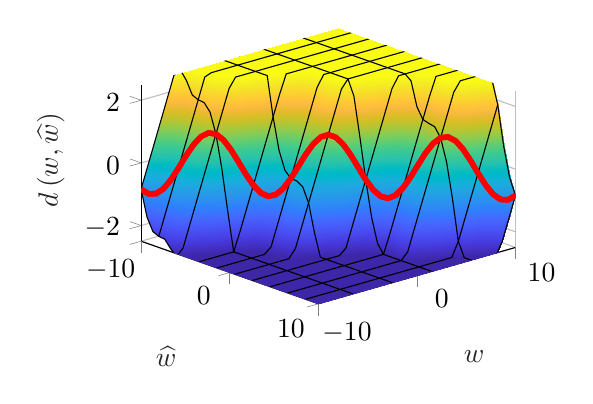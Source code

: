 % This file was created by matlab2tikz.
%
%The latest updates can be retrieved from
%  http://www.mathworks.com/matlabcentral/fileexchange/22022-matlab2tikz-matlab2tikz
%where you can also make suggestions and rate matlab2tikz.
%
\begin{tikzpicture}

\begin{axis}[%
width=4.755cm,
height=3.5cm,
at={(0cm,0cm)},
scale only axis,
xmin=-10,
xmax=10,
xtick={-10,   0,  10},
tick align=outside,
xlabel style={font=\color{white!15!black}},
xlabel={$\widehat{w}$},
ymin=-10,
ymax=10,
ytick={-10,   0,  10},
ylabel style={font=\color{white!15!black}},
ylabel={$w$},
zmin=-2.5,
zmax=2.5,
ztick={-2,  0,  2},
zlabel style={font=\color{white!15!black}},
zlabel={$d^{\,}(w, \widehat{w})$},
view={48.011}{28.262},
axis background/.style={fill=white},
axis x line*=bottom,
axis y line*=left,
axis z line*=left,
xmajorgrids,
ymajorgrids,
zmajorgrids
]

\addplot3[%
surf,
shader=interp, colormap={mymap}{[1pt] rgb(0pt)=(0.242,0.15,0.66); rgb(1pt)=(0.244,0.153,0.673); rgb(2pt)=(0.246,0.157,0.685); rgb(3pt)=(0.248,0.161,0.696); rgb(4pt)=(0.25,0.165,0.707); rgb(5pt)=(0.252,0.169,0.718); rgb(6pt)=(0.254,0.173,0.729); rgb(7pt)=(0.256,0.177,0.739); rgb(8pt)=(0.258,0.181,0.75); rgb(9pt)=(0.259,0.185,0.761); rgb(11pt)=(0.263,0.193,0.783); rgb(12pt)=(0.265,0.197,0.794); rgb(13pt)=(0.266,0.201,0.804); rgb(14pt)=(0.268,0.205,0.815); rgb(15pt)=(0.269,0.209,0.825); rgb(16pt)=(0.27,0.214,0.835); rgb(17pt)=(0.272,0.218,0.844); rgb(18pt)=(0.273,0.223,0.853); rgb(19pt)=(0.274,0.228,0.861); rgb(20pt)=(0.275,0.233,0.869); rgb(21pt)=(0.276,0.238,0.877); rgb(22pt)=(0.277,0.243,0.884); rgb(23pt)=(0.277,0.249,0.891); rgb(24pt)=(0.278,0.254,0.897); rgb(25pt)=(0.279,0.26,0.903); rgb(26pt)=(0.279,0.265,0.909); rgb(27pt)=(0.28,0.271,0.915); rgb(28pt)=(0.28,0.276,0.92); rgb(29pt)=(0.281,0.282,0.925); rgb(30pt)=(0.281,0.287,0.93); rgb(31pt)=(0.281,0.293,0.935); rgb(32pt)=(0.281,0.298,0.94); rgb(33pt)=(0.281,0.304,0.944); rgb(34pt)=(0.281,0.309,0.948); rgb(35pt)=(0.281,0.315,0.952); rgb(36pt)=(0.281,0.32,0.956); rgb(37pt)=(0.281,0.326,0.96); rgb(38pt)=(0.281,0.331,0.964); rgb(39pt)=(0.28,0.337,0.967); rgb(40pt)=(0.28,0.342,0.97); rgb(41pt)=(0.279,0.347,0.973); rgb(42pt)=(0.278,0.353,0.976); rgb(43pt)=(0.278,0.358,0.979); rgb(44pt)=(0.277,0.364,0.982); rgb(45pt)=(0.275,0.369,0.984); rgb(46pt)=(0.274,0.375,0.986); rgb(47pt)=(0.273,0.38,0.988); rgb(48pt)=(0.271,0.386,0.99); rgb(49pt)=(0.269,0.392,0.991); rgb(50pt)=(0.267,0.397,0.992); rgb(51pt)=(0.265,0.403,0.994); rgb(52pt)=(0.262,0.409,0.995); rgb(53pt)=(0.259,0.414,0.996); rgb(54pt)=(0.256,0.42,0.997); rgb(55pt)=(0.252,0.426,0.997); rgb(56pt)=(0.247,0.432,0.998); rgb(57pt)=(0.242,0.438,0.999); rgb(58pt)=(0.237,0.444,1.0); rgb(59pt)=(0.231,0.45,1.0); rgb(60pt)=(0.225,0.456,0.999); rgb(61pt)=(0.219,0.462,0.997); rgb(62pt)=(0.213,0.468,0.995); rgb(63pt)=(0.207,0.474,0.993); rgb(64pt)=(0.201,0.48,0.991); rgb(65pt)=(0.195,0.486,0.989); rgb(66pt)=(0.19,0.492,0.987); rgb(67pt)=(0.187,0.497,0.984); rgb(68pt)=(0.185,0.503,0.982); rgb(69pt)=(0.183,0.508,0.979); rgb(70pt)=(0.182,0.514,0.977); rgb(71pt)=(0.181,0.519,0.974); rgb(72pt)=(0.179,0.524,0.971); rgb(73pt)=(0.178,0.53,0.968); rgb(74pt)=(0.178,0.535,0.964); rgb(75pt)=(0.177,0.54,0.96); rgb(76pt)=(0.177,0.545,0.956); rgb(77pt)=(0.176,0.55,0.952); rgb(78pt)=(0.175,0.555,0.947); rgb(79pt)=(0.174,0.56,0.943); rgb(80pt)=(0.172,0.566,0.939); rgb(81pt)=(0.169,0.571,0.936); rgb(82pt)=(0.165,0.576,0.932); rgb(83pt)=(0.161,0.581,0.929); rgb(84pt)=(0.157,0.585,0.925); rgb(85pt)=(0.154,0.59,0.922); rgb(86pt)=(0.151,0.595,0.918); rgb(87pt)=(0.149,0.6,0.915); rgb(88pt)=(0.147,0.604,0.911); rgb(89pt)=(0.146,0.609,0.908); rgb(90pt)=(0.145,0.614,0.905); rgb(91pt)=(0.143,0.618,0.902); rgb(92pt)=(0.141,0.623,0.9); rgb(93pt)=(0.138,0.627,0.897); rgb(94pt)=(0.135,0.632,0.895); rgb(95pt)=(0.132,0.636,0.893); rgb(96pt)=(0.129,0.641,0.891); rgb(97pt)=(0.125,0.645,0.889); rgb(98pt)=(0.122,0.65,0.886); rgb(99pt)=(0.118,0.654,0.883); rgb(100pt)=(0.115,0.658,0.88); rgb(101pt)=(0.112,0.663,0.877); rgb(102pt)=(0.108,0.667,0.873); rgb(103pt)=(0.105,0.671,0.87); rgb(104pt)=(0.101,0.675,0.865); rgb(105pt)=(0.096,0.679,0.861); rgb(106pt)=(0.091,0.683,0.856); rgb(107pt)=(0.086,0.686,0.851); rgb(108pt)=(0.079,0.69,0.846); rgb(109pt)=(0.071,0.694,0.841); rgb(110pt)=(0.063,0.697,0.836); rgb(111pt)=(0.053,0.701,0.83); rgb(112pt)=(0.043,0.704,0.824); rgb(113pt)=(0.033,0.707,0.818); rgb(114pt)=(0.023,0.71,0.812); rgb(115pt)=(0.015,0.713,0.806); rgb(116pt)=(0.009,0.716,0.8); rgb(117pt)=(0.005,0.719,0.794); rgb(118pt)=(0.002,0.722,0.788); rgb(119pt)=(0.001,0.725,0.781); rgb(120pt)=(0.002,0.728,0.775); rgb(121pt)=(0.005,0.73,0.769); rgb(122pt)=(0.009,0.733,0.762); rgb(123pt)=(0.016,0.735,0.756); rgb(124pt)=(0.025,0.738,0.749); rgb(125pt)=(0.037,0.74,0.743); rgb(126pt)=(0.05,0.742,0.736); rgb(127pt)=(0.064,0.745,0.729); rgb(128pt)=(0.077,0.747,0.722); rgb(129pt)=(0.09,0.749,0.716); rgb(130pt)=(0.102,0.751,0.709); rgb(131pt)=(0.114,0.753,0.702); rgb(132pt)=(0.125,0.755,0.695); rgb(133pt)=(0.135,0.757,0.688); rgb(134pt)=(0.145,0.759,0.681); rgb(135pt)=(0.153,0.761,0.674); rgb(136pt)=(0.161,0.763,0.667); rgb(137pt)=(0.168,0.766,0.66); rgb(138pt)=(0.174,0.768,0.653); rgb(139pt)=(0.18,0.77,0.645); rgb(140pt)=(0.185,0.772,0.638); rgb(141pt)=(0.191,0.774,0.63); rgb(142pt)=(0.195,0.776,0.623); rgb(143pt)=(0.2,0.779,0.615); rgb(144pt)=(0.206,0.781,0.607); rgb(145pt)=(0.212,0.783,0.598); rgb(146pt)=(0.218,0.785,0.59); rgb(147pt)=(0.224,0.787,0.581); rgb(148pt)=(0.232,0.789,0.573); rgb(149pt)=(0.24,0.79,0.564); rgb(150pt)=(0.249,0.792,0.555); rgb(151pt)=(0.259,0.794,0.545); rgb(152pt)=(0.27,0.795,0.536); rgb(153pt)=(0.281,0.796,0.527); rgb(154pt)=(0.293,0.797,0.517); rgb(155pt)=(0.305,0.798,0.507); rgb(156pt)=(0.318,0.799,0.497); rgb(157pt)=(0.33,0.8,0.488); rgb(158pt)=(0.342,0.801,0.477); rgb(159pt)=(0.355,0.802,0.467); rgb(160pt)=(0.367,0.802,0.456); rgb(161pt)=(0.38,0.803,0.445); rgb(162pt)=(0.392,0.803,0.434); rgb(163pt)=(0.405,0.803,0.423); rgb(164pt)=(0.418,0.803,0.412); rgb(165pt)=(0.432,0.803,0.401); rgb(166pt)=(0.446,0.802,0.39); rgb(167pt)=(0.461,0.802,0.38); rgb(168pt)=(0.475,0.801,0.369); rgb(169pt)=(0.49,0.8,0.359); rgb(170pt)=(0.504,0.799,0.348); rgb(171pt)=(0.519,0.798,0.337); rgb(172pt)=(0.533,0.797,0.327); rgb(173pt)=(0.547,0.796,0.316); rgb(175pt)=(0.575,0.793,0.294); rgb(176pt)=(0.589,0.791,0.283); rgb(177pt)=(0.602,0.79,0.273); rgb(178pt)=(0.616,0.788,0.262); rgb(179pt)=(0.63,0.786,0.252); rgb(180pt)=(0.643,0.784,0.242); rgb(181pt)=(0.657,0.782,0.233); rgb(182pt)=(0.67,0.78,0.224); rgb(183pt)=(0.683,0.777,0.215); rgb(184pt)=(0.696,0.775,0.207); rgb(185pt)=(0.709,0.773,0.2); rgb(186pt)=(0.722,0.77,0.192); rgb(187pt)=(0.734,0.768,0.185); rgb(188pt)=(0.747,0.765,0.178); rgb(189pt)=(0.759,0.763,0.172); rgb(190pt)=(0.771,0.76,0.166); rgb(191pt)=(0.783,0.758,0.161); rgb(192pt)=(0.794,0.755,0.157); rgb(193pt)=(0.806,0.753,0.155); rgb(194pt)=(0.817,0.75,0.153); rgb(195pt)=(0.828,0.748,0.154); rgb(196pt)=(0.839,0.746,0.155); rgb(197pt)=(0.85,0.744,0.156); rgb(198pt)=(0.86,0.741,0.159); rgb(199pt)=(0.87,0.739,0.162); rgb(200pt)=(0.88,0.737,0.165); rgb(201pt)=(0.89,0.735,0.17); rgb(202pt)=(0.9,0.734,0.175); rgb(203pt)=(0.909,0.732,0.181); rgb(204pt)=(0.918,0.731,0.189); rgb(205pt)=(0.927,0.73,0.197); rgb(206pt)=(0.936,0.729,0.206); rgb(207pt)=(0.944,0.729,0.215); rgb(208pt)=(0.952,0.728,0.224); rgb(209pt)=(0.961,0.729,0.231); rgb(210pt)=(0.969,0.729,0.237); rgb(211pt)=(0.977,0.73,0.242); rgb(212pt)=(0.984,0.733,0.245); rgb(213pt)=(0.99,0.737,0.243); rgb(214pt)=(0.995,0.741,0.239); rgb(215pt)=(0.997,0.746,0.235); rgb(216pt)=(0.997,0.751,0.231); rgb(217pt)=(0.997,0.757,0.227); rgb(218pt)=(0.997,0.763,0.222); rgb(219pt)=(0.997,0.768,0.218); rgb(220pt)=(0.997,0.774,0.214); rgb(221pt)=(0.996,0.78,0.209); rgb(222pt)=(0.996,0.786,0.205); rgb(223pt)=(0.995,0.791,0.201); rgb(224pt)=(0.994,0.797,0.197); rgb(225pt)=(0.992,0.803,0.194); rgb(226pt)=(0.991,0.809,0.191); rgb(227pt)=(0.989,0.816,0.188); rgb(228pt)=(0.986,0.822,0.185); rgb(229pt)=(0.984,0.828,0.182); rgb(230pt)=(0.981,0.834,0.179); rgb(231pt)=(0.978,0.84,0.176); rgb(232pt)=(0.975,0.847,0.173); rgb(233pt)=(0.972,0.853,0.17); rgb(234pt)=(0.969,0.859,0.167); rgb(235pt)=(0.967,0.865,0.164); rgb(236pt)=(0.965,0.872,0.161); rgb(237pt)=(0.963,0.878,0.158); rgb(238pt)=(0.962,0.884,0.156); rgb(239pt)=(0.961,0.89,0.153); rgb(240pt)=(0.96,0.896,0.151); rgb(241pt)=(0.96,0.902,0.148); rgb(242pt)=(0.96,0.908,0.145); rgb(243pt)=(0.96,0.914,0.142); rgb(244pt)=(0.96,0.92,0.138); rgb(245pt)=(0.961,0.926,0.134); rgb(246pt)=(0.962,0.932,0.13); rgb(247pt)=(0.963,0.938,0.126); rgb(248pt)=(0.964,0.944,0.122); rgb(249pt)=(0.966,0.949,0.117); rgb(250pt)=(0.967,0.955,0.112); rgb(251pt)=(0.969,0.961,0.106); rgb(252pt)=(0.971,0.967,0.1); rgb(253pt)=(0.973,0.972,0.094); rgb(254pt)=(0.975,0.978,0.087); rgb(255pt)=(0.977,0.984,0.081)}, mesh/rows=31]
table[row sep=crcr, point meta=\thisrow{c}] {%
%
x	y	z	c\\
-10	-10	-0.839	-0.839\\
-10	-9.333	-0.172	-0.172\\
-10	-8.667	0.494	0.494\\
-10	-8	1.161	1.161\\
-10	-7.333	1.828	1.828\\
-10	-6.667	2.494	2.494\\
-10	-6	2.6	2.6\\
-10	-5.333	2.6	2.6\\
-10	-4.667	2.6	2.6\\
-10	-4	2.6	2.6\\
-10	-3.333	2.6	2.6\\
-10	-2.667	2.6	2.6\\
-10	-2	2.6	2.6\\
-10	-1.333	2.6	2.6\\
-10	-0.667	2.6	2.6\\
-10	0	2.6	2.6\\
-10	0.667	2.6	2.6\\
-10	1.333	2.6	2.6\\
-10	2	2.6	2.6\\
-10	2.667	2.6	2.6\\
-10	3.333	2.6	2.6\\
-10	4	2.6	2.6\\
-10	4.667	2.6	2.6\\
-10	5.333	2.6	2.6\\
-10	6	2.6	2.6\\
-10	6.667	2.6	2.6\\
-10	7.333	2.6	2.6\\
-10	8	2.6	2.6\\
-10	8.667	2.6	2.6\\
-10	9.333	2.6	2.6\\
-10	10	2.6	2.6\\
-9.333	-10	-1.662	-1.662\\
-9.333	-9.333	-0.996	-0.996\\
-9.333	-8.667	-0.329	-0.329\\
-9.333	-8	0.338	0.338\\
-9.333	-7.333	1.004	1.004\\
-9.333	-6.667	1.671	1.671\\
-9.333	-6	2.338	2.338\\
-9.333	-5.333	2.6	2.6\\
-9.333	-4.667	2.6	2.6\\
-9.333	-4	2.6	2.6\\
-9.333	-3.333	2.6	2.6\\
-9.333	-2.667	2.6	2.6\\
-9.333	-2	2.6	2.6\\
-9.333	-1.333	2.6	2.6\\
-9.333	-0.667	2.6	2.6\\
-9.333	0	2.6	2.6\\
-9.333	0.667	2.6	2.6\\
-9.333	1.333	2.6	2.6\\
-9.333	2	2.6	2.6\\
-9.333	2.667	2.6	2.6\\
-9.333	3.333	2.6	2.6\\
-9.333	4	2.6	2.6\\
-9.333	4.667	2.6	2.6\\
-9.333	5.333	2.6	2.6\\
-9.333	6	2.6	2.6\\
-9.333	6.667	2.6	2.6\\
-9.333	7.333	2.6	2.6\\
-9.333	8	2.6	2.6\\
-9.333	8.667	2.6	2.6\\
-9.333	9.333	2.6	2.6\\
-9.333	10	2.6	2.6\\
-8.667	-10	-2.059	-2.059\\
-8.667	-9.333	-1.393	-1.393\\
-8.667	-8.667	-0.726	-0.726\\
-8.667	-8	-0.059	-0.059\\
-8.667	-7.333	0.607	0.607\\
-8.667	-6.667	1.274	1.274\\
-8.667	-6	1.941	1.941\\
-8.667	-5.333	2.6	2.6\\
-8.667	-4.667	2.6	2.6\\
-8.667	-4	2.6	2.6\\
-8.667	-3.333	2.6	2.6\\
-8.667	-2.667	2.6	2.6\\
-8.667	-2	2.6	2.6\\
-8.667	-1.333	2.6	2.6\\
-8.667	-0.667	2.6	2.6\\
-8.667	0	2.6	2.6\\
-8.667	0.667	2.6	2.6\\
-8.667	1.333	2.6	2.6\\
-8.667	2	2.6	2.6\\
-8.667	2.667	2.6	2.6\\
-8.667	3.333	2.6	2.6\\
-8.667	4	2.6	2.6\\
-8.667	4.667	2.6	2.6\\
-8.667	5.333	2.6	2.6\\
-8.667	6	2.6	2.6\\
-8.667	6.667	2.6	2.6\\
-8.667	7.333	2.6	2.6\\
-8.667	8	2.6	2.6\\
-8.667	8.667	2.6	2.6\\
-8.667	9.333	2.6	2.6\\
-8.667	10	2.6	2.6\\
-8	-10	-2.146	-2.146\\
-8	-9.333	-1.479	-1.479\\
-8	-8.667	-0.812	-0.812\\
-8	-8	-0.146	-0.146\\
-8	-7.333	0.521	0.521\\
-8	-6.667	1.188	1.188\\
-8	-6	1.854	1.854\\
-8	-5.333	2.521	2.521\\
-8	-4.667	2.6	2.6\\
-8	-4	2.6	2.6\\
-8	-3.333	2.6	2.6\\
-8	-2.667	2.6	2.6\\
-8	-2	2.6	2.6\\
-8	-1.333	2.6	2.6\\
-8	-0.667	2.6	2.6\\
-8	0	2.6	2.6\\
-8	0.667	2.6	2.6\\
-8	1.333	2.6	2.6\\
-8	2	2.6	2.6\\
-8	2.667	2.6	2.6\\
-8	3.333	2.6	2.6\\
-8	4	2.6	2.6\\
-8	4.667	2.6	2.6\\
-8	5.333	2.6	2.6\\
-8	6	2.6	2.6\\
-8	6.667	2.6	2.6\\
-8	7.333	2.6	2.6\\
-8	8	2.6	2.6\\
-8	8.667	2.6	2.6\\
-8	9.333	2.6	2.6\\
-8	10	2.6	2.6\\
-7.333	-10	-2.169	-2.169\\
-7.333	-9.333	-1.503	-1.503\\
-7.333	-8.667	-0.836	-0.836\\
-7.333	-8	-0.169	-0.169\\
-7.333	-7.333	0.497	0.497\\
-7.333	-6.667	1.164	1.164\\
-7.333	-6	1.831	1.831\\
-7.333	-5.333	2.497	2.497\\
-7.333	-4.667	2.6	2.6\\
-7.333	-4	2.6	2.6\\
-7.333	-3.333	2.6	2.6\\
-7.333	-2.667	2.6	2.6\\
-7.333	-2	2.6	2.6\\
-7.333	-1.333	2.6	2.6\\
-7.333	-0.667	2.6	2.6\\
-7.333	0	2.6	2.6\\
-7.333	0.667	2.6	2.6\\
-7.333	1.333	2.6	2.6\\
-7.333	2	2.6	2.6\\
-7.333	2.667	2.6	2.6\\
-7.333	3.333	2.6	2.6\\
-7.333	4	2.6	2.6\\
-7.333	4.667	2.6	2.6\\
-7.333	5.333	2.6	2.6\\
-7.333	6	2.6	2.6\\
-7.333	6.667	2.6	2.6\\
-7.333	7.333	2.6	2.6\\
-7.333	8	2.6	2.6\\
-7.333	8.667	2.6	2.6\\
-7.333	9.333	2.6	2.6\\
-7.333	10	2.6	2.6\\
-6.667	-10	-2.406	-2.406\\
-6.667	-9.333	-1.739	-1.739\\
-6.667	-8.667	-1.073	-1.073\\
-6.667	-8	-0.406	-0.406\\
-6.667	-7.333	0.261	0.261\\
-6.667	-6.667	0.927	0.927\\
-6.667	-6	1.594	1.594\\
-6.667	-5.333	2.261	2.261\\
-6.667	-4.667	2.6	2.6\\
-6.667	-4	2.6	2.6\\
-6.667	-3.333	2.6	2.6\\
-6.667	-2.667	2.6	2.6\\
-6.667	-2	2.6	2.6\\
-6.667	-1.333	2.6	2.6\\
-6.667	-0.667	2.6	2.6\\
-6.667	0	2.6	2.6\\
-6.667	0.667	2.6	2.6\\
-6.667	1.333	2.6	2.6\\
-6.667	2	2.6	2.6\\
-6.667	2.667	2.6	2.6\\
-6.667	3.333	2.6	2.6\\
-6.667	4	2.6	2.6\\
-6.667	4.667	2.6	2.6\\
-6.667	5.333	2.6	2.6\\
-6.667	6	2.6	2.6\\
-6.667	6.667	2.6	2.6\\
-6.667	7.333	2.6	2.6\\
-6.667	8	2.6	2.6\\
-6.667	8.667	2.6	2.6\\
-6.667	9.333	2.6	2.6\\
-6.667	10	2.6	2.6\\
-6	-10	-2.6	-2.6\\
-6	-9.333	-2.373	-2.373\\
-6	-8.667	-1.706	-1.706\\
-6	-8	-1.04	-1.04\\
-6	-7.333	-0.373	-0.373\\
-6	-6.667	0.294	0.294\\
-6	-6	0.96	0.96\\
-6	-5.333	1.627	1.627\\
-6	-4.667	2.294	2.294\\
-6	-4	2.6	2.6\\
-6	-3.333	2.6	2.6\\
-6	-2.667	2.6	2.6\\
-6	-2	2.6	2.6\\
-6	-1.333	2.6	2.6\\
-6	-0.667	2.6	2.6\\
-6	0	2.6	2.6\\
-6	0.667	2.6	2.6\\
-6	1.333	2.6	2.6\\
-6	2	2.6	2.6\\
-6	2.667	2.6	2.6\\
-6	3.333	2.6	2.6\\
-6	4	2.6	2.6\\
-6	4.667	2.6	2.6\\
-6	5.333	2.6	2.6\\
-6	6	2.6	2.6\\
-6	6.667	2.6	2.6\\
-6	7.333	2.6	2.6\\
-6	8	2.6	2.6\\
-6	8.667	2.6	2.6\\
-6	9.333	2.6	2.6\\
-6	10	2.6	2.6\\
-5.333	-10	-2.6	-2.6\\
-5.333	-9.333	-2.6	-2.6\\
-5.333	-8.667	-2.6	-2.6\\
-5.333	-8	-2.085	-2.085\\
-5.333	-7.333	-1.418	-1.418\\
-5.333	-6.667	-0.752	-0.752\\
-5.333	-6	-0.085	-0.085\\
-5.333	-5.333	0.582	0.582\\
-5.333	-4.667	1.248	1.248\\
-5.333	-4	1.915	1.915\\
-5.333	-3.333	2.582	2.582\\
-5.333	-2.667	2.6	2.6\\
-5.333	-2	2.6	2.6\\
-5.333	-1.333	2.6	2.6\\
-5.333	-0.667	2.6	2.6\\
-5.333	0	2.6	2.6\\
-5.333	0.667	2.6	2.6\\
-5.333	1.333	2.6	2.6\\
-5.333	2	2.6	2.6\\
-5.333	2.667	2.6	2.6\\
-5.333	3.333	2.6	2.6\\
-5.333	4	2.6	2.6\\
-5.333	4.667	2.6	2.6\\
-5.333	5.333	2.6	2.6\\
-5.333	6	2.6	2.6\\
-5.333	6.667	2.6	2.6\\
-5.333	7.333	2.6	2.6\\
-5.333	8	2.6	2.6\\
-5.333	8.667	2.6	2.6\\
-5.333	9.333	2.6	2.6\\
-5.333	10	2.6	2.6\\
-4.667	-10	-2.6	-2.6\\
-4.667	-9.333	-2.6	-2.6\\
-4.667	-8.667	-2.6	-2.6\\
-4.667	-8	-2.6	-2.6\\
-4.667	-7.333	-2.6	-2.6\\
-4.667	-6.667	-2.046	-2.046\\
-4.667	-6	-1.379	-1.379\\
-4.667	-5.333	-0.712	-0.712\\
-4.667	-4.667	-0.046	-0.046\\
-4.667	-4	0.621	0.621\\
-4.667	-3.333	1.288	1.288\\
-4.667	-2.667	1.954	1.954\\
-4.667	-2	2.6	2.6\\
-4.667	-1.333	2.6	2.6\\
-4.667	-0.667	2.6	2.6\\
-4.667	0	2.6	2.6\\
-4.667	0.667	2.6	2.6\\
-4.667	1.333	2.6	2.6\\
-4.667	2	2.6	2.6\\
-4.667	2.667	2.6	2.6\\
-4.667	3.333	2.6	2.6\\
-4.667	4	2.6	2.6\\
-4.667	4.667	2.6	2.6\\
-4.667	5.333	2.6	2.6\\
-4.667	6	2.6	2.6\\
-4.667	6.667	2.6	2.6\\
-4.667	7.333	2.6	2.6\\
-4.667	8	2.6	2.6\\
-4.667	8.667	2.6	2.6\\
-4.667	9.333	2.6	2.6\\
-4.667	10	2.6	2.6\\
-4	-10	-2.6	-2.6\\
-4	-9.333	-2.6	-2.6\\
-4	-8.667	-2.6	-2.6\\
-4	-8	-2.6	-2.6\\
-4	-7.333	-2.6	-2.6\\
-4	-6.667	-2.6	-2.6\\
-4	-6	-2.6	-2.6\\
-4	-5.333	-1.987	-1.987\\
-4	-4.667	-1.32	-1.32\\
-4	-4	-0.654	-0.654\\
-4	-3.333	0.013	0.013\\
-4	-2.667	0.68	0.68\\
-4	-2	1.346	1.346\\
-4	-1.333	2.013	2.013\\
-4	-0.667	2.6	2.6\\
-4	0	2.6	2.6\\
-4	0.667	2.6	2.6\\
-4	1.333	2.6	2.6\\
-4	2	2.6	2.6\\
-4	2.667	2.6	2.6\\
-4	3.333	2.6	2.6\\
-4	4	2.6	2.6\\
-4	4.667	2.6	2.6\\
-4	5.333	2.6	2.6\\
-4	6	2.6	2.6\\
-4	6.667	2.6	2.6\\
-4	7.333	2.6	2.6\\
-4	8	2.6	2.6\\
-4	8.667	2.6	2.6\\
-4	9.333	2.6	2.6\\
-4	10	2.6	2.6\\
-3.333	-10	-2.6	-2.6\\
-3.333	-9.333	-2.6	-2.6\\
-3.333	-8.667	-2.6	-2.6\\
-3.333	-8	-2.6	-2.6\\
-3.333	-7.333	-2.6	-2.6\\
-3.333	-6.667	-2.6	-2.6\\
-3.333	-6	-2.6	-2.6\\
-3.333	-5.333	-2.6	-2.6\\
-3.333	-4.667	-2.315	-2.315\\
-3.333	-4	-1.648	-1.648\\
-3.333	-3.333	-0.982	-0.982\\
-3.333	-2.667	-0.315	-0.315\\
-3.333	-2	0.352	0.352\\
-3.333	-1.333	1.018	1.018\\
-3.333	-0.667	1.685	1.685\\
-3.333	0	2.352	2.352\\
-3.333	0.667	2.6	2.6\\
-3.333	1.333	2.6	2.6\\
-3.333	2	2.6	2.6\\
-3.333	2.667	2.6	2.6\\
-3.333	3.333	2.6	2.6\\
-3.333	4	2.6	2.6\\
-3.333	4.667	2.6	2.6\\
-3.333	5.333	2.6	2.6\\
-3.333	6	2.6	2.6\\
-3.333	6.667	2.6	2.6\\
-3.333	7.333	2.6	2.6\\
-3.333	8	2.6	2.6\\
-3.333	8.667	2.6	2.6\\
-3.333	9.333	2.6	2.6\\
-3.333	10	2.6	2.6\\
-2.667	-10	-2.6	-2.6\\
-2.667	-9.333	-2.6	-2.6\\
-2.667	-8.667	-2.6	-2.6\\
-2.667	-8	-2.6	-2.6\\
-2.667	-7.333	-2.6	-2.6\\
-2.667	-6.667	-2.6	-2.6\\
-2.667	-6	-2.6	-2.6\\
-2.667	-5.333	-2.6	-2.6\\
-2.667	-4.667	-2.6	-2.6\\
-2.667	-4	-2.223	-2.223\\
-2.667	-3.333	-1.556	-1.556\\
-2.667	-2.667	-0.889	-0.889\\
-2.667	-2	-0.223	-0.223\\
-2.667	-1.333	0.444	0.444\\
-2.667	-0.667	1.111	1.111\\
-2.667	0	1.777	1.777\\
-2.667	0.667	2.444	2.444\\
-2.667	1.333	2.6	2.6\\
-2.667	2	2.6	2.6\\
-2.667	2.667	2.6	2.6\\
-2.667	3.333	2.6	2.6\\
-2.667	4	2.6	2.6\\
-2.667	4.667	2.6	2.6\\
-2.667	5.333	2.6	2.6\\
-2.667	6	2.6	2.6\\
-2.667	6.667	2.6	2.6\\
-2.667	7.333	2.6	2.6\\
-2.667	8	2.6	2.6\\
-2.667	8.667	2.6	2.6\\
-2.667	9.333	2.6	2.6\\
-2.667	10	2.6	2.6\\
-2	-10	-2.6	-2.6\\
-2	-9.333	-2.6	-2.6\\
-2	-8.667	-2.6	-2.6\\
-2	-8	-2.6	-2.6\\
-2	-7.333	-2.6	-2.6\\
-2	-6.667	-2.6	-2.6\\
-2	-6	-2.6	-2.6\\
-2	-5.333	-2.6	-2.6\\
-2	-4.667	-2.6	-2.6\\
-2	-4	-2.416	-2.416\\
-2	-3.333	-1.749	-1.749\\
-2	-2.667	-1.083	-1.083\\
-2	-2	-0.416	-0.416\\
-2	-1.333	0.251	0.251\\
-2	-0.667	0.917	0.917\\
-2	0	1.584	1.584\\
-2	0.667	2.251	2.251\\
-2	1.333	2.6	2.6\\
-2	2	2.6	2.6\\
-2	2.667	2.6	2.6\\
-2	3.333	2.6	2.6\\
-2	4	2.6	2.6\\
-2	4.667	2.6	2.6\\
-2	5.333	2.6	2.6\\
-2	6	2.6	2.6\\
-2	6.667	2.6	2.6\\
-2	7.333	2.6	2.6\\
-2	8	2.6	2.6\\
-2	8.667	2.6	2.6\\
-2	9.333	2.6	2.6\\
-2	10	2.6	2.6\\
-1.333	-10	-2.6	-2.6\\
-1.333	-9.333	-2.6	-2.6\\
-1.333	-8.667	-2.6	-2.6\\
-1.333	-8	-2.6	-2.6\\
-1.333	-7.333	-2.6	-2.6\\
-1.333	-6.667	-2.6	-2.6\\
-1.333	-6	-2.6	-2.6\\
-1.333	-5.333	-2.6	-2.6\\
-1.333	-4.667	-2.6	-2.6\\
-1.333	-4	-2.431	-2.431\\
-1.333	-3.333	-1.765	-1.765\\
-1.333	-2.667	-1.098	-1.098\\
-1.333	-2	-0.431	-0.431\\
-1.333	-1.333	0.235	0.235\\
-1.333	-0.667	0.902	0.902\\
-1.333	0	1.569	1.569\\
-1.333	0.667	2.235	2.235\\
-1.333	1.333	2.6	2.6\\
-1.333	2	2.6	2.6\\
-1.333	2.667	2.6	2.6\\
-1.333	3.333	2.6	2.6\\
-1.333	4	2.6	2.6\\
-1.333	4.667	2.6	2.6\\
-1.333	5.333	2.6	2.6\\
-1.333	6	2.6	2.6\\
-1.333	6.667	2.6	2.6\\
-1.333	7.333	2.6	2.6\\
-1.333	8	2.6	2.6\\
-1.333	8.667	2.6	2.6\\
-1.333	9.333	2.6	2.6\\
-1.333	10	2.6	2.6\\
-0.667	-10	-2.6	-2.6\\
-0.667	-9.333	-2.6	-2.6\\
-0.667	-8.667	-2.6	-2.6\\
-0.667	-8	-2.6	-2.6\\
-0.667	-7.333	-2.6	-2.6\\
-0.667	-6.667	-2.6	-2.6\\
-0.667	-6	-2.6	-2.6\\
-0.667	-5.333	-2.6	-2.6\\
-0.667	-4.667	-2.6	-2.6\\
-0.667	-4	-2.547	-2.547\\
-0.667	-3.333	-1.881	-1.881\\
-0.667	-2.667	-1.214	-1.214\\
-0.667	-2	-0.547	-0.547\\
-0.667	-1.333	0.119	0.119\\
-0.667	-0.667	0.786	0.786\\
-0.667	0	1.453	1.453\\
-0.667	0.667	2.119	2.119\\
-0.667	1.333	2.6	2.6\\
-0.667	2	2.6	2.6\\
-0.667	2.667	2.6	2.6\\
-0.667	3.333	2.6	2.6\\
-0.667	4	2.6	2.6\\
-0.667	4.667	2.6	2.6\\
-0.667	5.333	2.6	2.6\\
-0.667	6	2.6	2.6\\
-0.667	6.667	2.6	2.6\\
-0.667	7.333	2.6	2.6\\
-0.667	8	2.6	2.6\\
-0.667	8.667	2.6	2.6\\
-0.667	9.333	2.6	2.6\\
-0.667	10	2.6	2.6\\
0	-10	-2.6	-2.6\\
0	-9.333	-2.6	-2.6\\
0	-8.667	-2.6	-2.6\\
0	-8	-2.6	-2.6\\
0	-7.333	-2.6	-2.6\\
0	-6.667	-2.6	-2.6\\
0	-6	-2.6	-2.6\\
0	-5.333	-2.6	-2.6\\
0	-4.667	-2.6	-2.6\\
0	-4	-2.6	-2.6\\
0	-3.333	-2.333	-2.333\\
0	-2.667	-1.667	-1.667\\
0	-2	-1	-1\\
0	-1.333	-0.333	-0.333\\
0	-0.667	0.333	0.333\\
0	0	1	1\\
0	0.667	1.667	1.667\\
0	1.333	2.333	2.333\\
0	2	2.6	2.6\\
0	2.667	2.6	2.6\\
0	3.333	2.6	2.6\\
0	4	2.6	2.6\\
0	4.667	2.6	2.6\\
0	5.333	2.6	2.6\\
0	6	2.6	2.6\\
0	6.667	2.6	2.6\\
0	7.333	2.6	2.6\\
0	8	2.6	2.6\\
0	8.667	2.6	2.6\\
0	9.333	2.6	2.6\\
0	10	2.6	2.6\\
0.667	-10	-2.6	-2.6\\
0.667	-9.333	-2.6	-2.6\\
0.667	-8.667	-2.6	-2.6\\
0.667	-8	-2.6	-2.6\\
0.667	-7.333	-2.6	-2.6\\
0.667	-6.667	-2.6	-2.6\\
0.667	-6	-2.6	-2.6\\
0.667	-5.333	-2.6	-2.6\\
0.667	-4.667	-2.6	-2.6\\
0.667	-4	-2.6	-2.6\\
0.667	-3.333	-2.6	-2.6\\
0.667	-2.667	-2.547	-2.547\\
0.667	-2	-1.881	-1.881\\
0.667	-1.333	-1.214	-1.214\\
0.667	-0.667	-0.547	-0.547\\
0.667	0	0.119	0.119\\
0.667	0.667	0.786	0.786\\
0.667	1.333	1.453	1.453\\
0.667	2	2.119	2.119\\
0.667	2.667	2.6	2.6\\
0.667	3.333	2.6	2.6\\
0.667	4	2.6	2.6\\
0.667	4.667	2.6	2.6\\
0.667	5.333	2.6	2.6\\
0.667	6	2.6	2.6\\
0.667	6.667	2.6	2.6\\
0.667	7.333	2.6	2.6\\
0.667	8	2.6	2.6\\
0.667	8.667	2.6	2.6\\
0.667	9.333	2.6	2.6\\
0.667	10	2.6	2.6\\
1.333	-10	-2.6	-2.6\\
1.333	-9.333	-2.6	-2.6\\
1.333	-8.667	-2.6	-2.6\\
1.333	-8	-2.6	-2.6\\
1.333	-7.333	-2.6	-2.6\\
1.333	-6.667	-2.6	-2.6\\
1.333	-6	-2.6	-2.6\\
1.333	-5.333	-2.6	-2.6\\
1.333	-4.667	-2.6	-2.6\\
1.333	-4	-2.6	-2.6\\
1.333	-3.333	-2.6	-2.6\\
1.333	-2.667	-2.6	-2.6\\
1.333	-2	-2.6	-2.6\\
1.333	-1.333	-2.431	-2.431\\
1.333	-0.667	-1.765	-1.765\\
1.333	0	-1.098	-1.098\\
1.333	0.667	-0.431	-0.431\\
1.333	1.333	0.235	0.235\\
1.333	2	0.902	0.902\\
1.333	2.667	1.569	1.569\\
1.333	3.333	2.235	2.235\\
1.333	4	2.6	2.6\\
1.333	4.667	2.6	2.6\\
1.333	5.333	2.6	2.6\\
1.333	6	2.6	2.6\\
1.333	6.667	2.6	2.6\\
1.333	7.333	2.6	2.6\\
1.333	8	2.6	2.6\\
1.333	8.667	2.6	2.6\\
1.333	9.333	2.6	2.6\\
1.333	10	2.6	2.6\\
2	-10	-2.6	-2.6\\
2	-9.333	-2.6	-2.6\\
2	-8.667	-2.6	-2.6\\
2	-8	-2.6	-2.6\\
2	-7.333	-2.6	-2.6\\
2	-6.667	-2.6	-2.6\\
2	-6	-2.6	-2.6\\
2	-5.333	-2.6	-2.6\\
2	-4.667	-2.6	-2.6\\
2	-4	-2.6	-2.6\\
2	-3.333	-2.6	-2.6\\
2	-2.667	-2.6	-2.6\\
2	-2	-2.6	-2.6\\
2	-1.333	-2.6	-2.6\\
2	-0.667	-2.6	-2.6\\
2	0	-2.416	-2.416\\
2	0.667	-1.749	-1.749\\
2	1.333	-1.083	-1.083\\
2	2	-0.416	-0.416\\
2	2.667	0.251	0.251\\
2	3.333	0.917	0.917\\
2	4	1.584	1.584\\
2	4.667	2.251	2.251\\
2	5.333	2.6	2.6\\
2	6	2.6	2.6\\
2	6.667	2.6	2.6\\
2	7.333	2.6	2.6\\
2	8	2.6	2.6\\
2	8.667	2.6	2.6\\
2	9.333	2.6	2.6\\
2	10	2.6	2.6\\
2.667	-10	-2.6	-2.6\\
2.667	-9.333	-2.6	-2.6\\
2.667	-8.667	-2.6	-2.6\\
2.667	-8	-2.6	-2.6\\
2.667	-7.333	-2.6	-2.6\\
2.667	-6.667	-2.6	-2.6\\
2.667	-6	-2.6	-2.6\\
2.667	-5.333	-2.6	-2.6\\
2.667	-4.667	-2.6	-2.6\\
2.667	-4	-2.6	-2.6\\
2.667	-3.333	-2.6	-2.6\\
2.667	-2.667	-2.6	-2.6\\
2.667	-2	-2.6	-2.6\\
2.667	-1.333	-2.6	-2.6\\
2.667	-0.667	-2.6	-2.6\\
2.667	0	-2.6	-2.6\\
2.667	0.667	-2.6	-2.6\\
2.667	1.333	-2.223	-2.223\\
2.667	2	-1.556	-1.556\\
2.667	2.667	-0.889	-0.889\\
2.667	3.333	-0.223	-0.223\\
2.667	4	0.444	0.444\\
2.667	4.667	1.111	1.111\\
2.667	5.333	1.777	1.777\\
2.667	6	2.444	2.444\\
2.667	6.667	2.6	2.6\\
2.667	7.333	2.6	2.6\\
2.667	8	2.6	2.6\\
2.667	8.667	2.6	2.6\\
2.667	9.333	2.6	2.6\\
2.667	10	2.6	2.6\\
3.333	-10	-2.6	-2.6\\
3.333	-9.333	-2.6	-2.6\\
3.333	-8.667	-2.6	-2.6\\
3.333	-8	-2.6	-2.6\\
3.333	-7.333	-2.6	-2.6\\
3.333	-6.667	-2.6	-2.6\\
3.333	-6	-2.6	-2.6\\
3.333	-5.333	-2.6	-2.6\\
3.333	-4.667	-2.6	-2.6\\
3.333	-4	-2.6	-2.6\\
3.333	-3.333	-2.6	-2.6\\
3.333	-2.667	-2.6	-2.6\\
3.333	-2	-2.6	-2.6\\
3.333	-1.333	-2.6	-2.6\\
3.333	-0.667	-2.6	-2.6\\
3.333	0	-2.6	-2.6\\
3.333	0.667	-2.6	-2.6\\
3.333	1.333	-2.6	-2.6\\
3.333	2	-2.315	-2.315\\
3.333	2.667	-1.648	-1.648\\
3.333	3.333	-0.982	-0.982\\
3.333	4	-0.315	-0.315\\
3.333	4.667	0.352	0.352\\
3.333	5.333	1.018	1.018\\
3.333	6	1.685	1.685\\
3.333	6.667	2.352	2.352\\
3.333	7.333	2.6	2.6\\
3.333	8	2.6	2.6\\
3.333	8.667	2.6	2.6\\
3.333	9.333	2.6	2.6\\
3.333	10	2.6	2.6\\
4	-10	-2.6	-2.6\\
4	-9.333	-2.6	-2.6\\
4	-8.667	-2.6	-2.6\\
4	-8	-2.6	-2.6\\
4	-7.333	-2.6	-2.6\\
4	-6.667	-2.6	-2.6\\
4	-6	-2.6	-2.6\\
4	-5.333	-2.6	-2.6\\
4	-4.667	-2.6	-2.6\\
4	-4	-2.6	-2.6\\
4	-3.333	-2.6	-2.6\\
4	-2.667	-2.6	-2.6\\
4	-2	-2.6	-2.6\\
4	-1.333	-2.6	-2.6\\
4	-0.667	-2.6	-2.6\\
4	0	-2.6	-2.6\\
4	0.667	-2.6	-2.6\\
4	1.333	-2.6	-2.6\\
4	2	-2.6	-2.6\\
4	2.667	-1.987	-1.987\\
4	3.333	-1.32	-1.32\\
4	4	-0.654	-0.654\\
4	4.667	0.013	0.013\\
4	5.333	0.68	0.68\\
4	6	1.346	1.346\\
4	6.667	2.013	2.013\\
4	7.333	2.6	2.6\\
4	8	2.6	2.6\\
4	8.667	2.6	2.6\\
4	9.333	2.6	2.6\\
4	10	2.6	2.6\\
4.667	-10	-2.6	-2.6\\
4.667	-9.333	-2.6	-2.6\\
4.667	-8.667	-2.6	-2.6\\
4.667	-8	-2.6	-2.6\\
4.667	-7.333	-2.6	-2.6\\
4.667	-6.667	-2.6	-2.6\\
4.667	-6	-2.6	-2.6\\
4.667	-5.333	-2.6	-2.6\\
4.667	-4.667	-2.6	-2.6\\
4.667	-4	-2.6	-2.6\\
4.667	-3.333	-2.6	-2.6\\
4.667	-2.667	-2.6	-2.6\\
4.667	-2	-2.6	-2.6\\
4.667	-1.333	-2.6	-2.6\\
4.667	-0.667	-2.6	-2.6\\
4.667	0	-2.6	-2.6\\
4.667	0.667	-2.6	-2.6\\
4.667	1.333	-2.6	-2.6\\
4.667	2	-2.6	-2.6\\
4.667	2.667	-2.046	-2.046\\
4.667	3.333	-1.379	-1.379\\
4.667	4	-0.712	-0.712\\
4.667	4.667	-0.046	-0.046\\
4.667	5.333	0.621	0.621\\
4.667	6	1.288	1.288\\
4.667	6.667	1.954	1.954\\
4.667	7.333	2.6	2.6\\
4.667	8	2.6	2.6\\
4.667	8.667	2.6	2.6\\
4.667	9.333	2.6	2.6\\
4.667	10	2.6	2.6\\
5.333	-10	-2.6	-2.6\\
5.333	-9.333	-2.6	-2.6\\
5.333	-8.667	-2.6	-2.6\\
5.333	-8	-2.6	-2.6\\
5.333	-7.333	-2.6	-2.6\\
5.333	-6.667	-2.6	-2.6\\
5.333	-6	-2.6	-2.6\\
5.333	-5.333	-2.6	-2.6\\
5.333	-4.667	-2.6	-2.6\\
5.333	-4	-2.6	-2.6\\
5.333	-3.333	-2.6	-2.6\\
5.333	-2.667	-2.6	-2.6\\
5.333	-2	-2.6	-2.6\\
5.333	-1.333	-2.6	-2.6\\
5.333	-0.667	-2.6	-2.6\\
5.333	0	-2.6	-2.6\\
5.333	0.667	-2.6	-2.6\\
5.333	1.333	-2.6	-2.6\\
5.333	2	-2.6	-2.6\\
5.333	2.667	-2.085	-2.085\\
5.333	3.333	-1.418	-1.418\\
5.333	4	-0.752	-0.752\\
5.333	4.667	-0.085	-0.085\\
5.333	5.333	0.582	0.582\\
5.333	6	1.248	1.248\\
5.333	6.667	1.915	1.915\\
5.333	7.333	2.582	2.582\\
5.333	8	2.6	2.6\\
5.333	8.667	2.6	2.6\\
5.333	9.333	2.6	2.6\\
5.333	10	2.6	2.6\\
6	-10	-2.6	-2.6\\
6	-9.333	-2.6	-2.6\\
6	-8.667	-2.6	-2.6\\
6	-8	-2.6	-2.6\\
6	-7.333	-2.6	-2.6\\
6	-6.667	-2.6	-2.6\\
6	-6	-2.6	-2.6\\
6	-5.333	-2.6	-2.6\\
6	-4.667	-2.6	-2.6\\
6	-4	-2.6	-2.6\\
6	-3.333	-2.6	-2.6\\
6	-2.667	-2.6	-2.6\\
6	-2	-2.6	-2.6\\
6	-1.333	-2.6	-2.6\\
6	-0.667	-2.6	-2.6\\
6	0	-2.6	-2.6\\
6	0.667	-2.6	-2.6\\
6	1.333	-2.6	-2.6\\
6	2	-2.6	-2.6\\
6	2.667	-2.373	-2.373\\
6	3.333	-1.706	-1.706\\
6	4	-1.04	-1.04\\
6	4.667	-0.373	-0.373\\
6	5.333	0.294	0.294\\
6	6	0.96	0.96\\
6	6.667	1.627	1.627\\
6	7.333	2.294	2.294\\
6	8	2.6	2.6\\
6	8.667	2.6	2.6\\
6	9.333	2.6	2.6\\
6	10	2.6	2.6\\
6.667	-10	-2.6	-2.6\\
6.667	-9.333	-2.6	-2.6\\
6.667	-8.667	-2.6	-2.6\\
6.667	-8	-2.6	-2.6\\
6.667	-7.333	-2.6	-2.6\\
6.667	-6.667	-2.6	-2.6\\
6.667	-6	-2.6	-2.6\\
6.667	-5.333	-2.6	-2.6\\
6.667	-4.667	-2.6	-2.6\\
6.667	-4	-2.6	-2.6\\
6.667	-3.333	-2.6	-2.6\\
6.667	-2.667	-2.6	-2.6\\
6.667	-2	-2.6	-2.6\\
6.667	-1.333	-2.6	-2.6\\
6.667	-0.667	-2.6	-2.6\\
6.667	0	-2.6	-2.6\\
6.667	0.667	-2.6	-2.6\\
6.667	1.333	-2.6	-2.6\\
6.667	2	-2.6	-2.6\\
6.667	2.667	-2.6	-2.6\\
6.667	3.333	-2.406	-2.406\\
6.667	4	-1.739	-1.739\\
6.667	4.667	-1.073	-1.073\\
6.667	5.333	-0.406	-0.406\\
6.667	6	0.261	0.261\\
6.667	6.667	0.927	0.927\\
6.667	7.333	1.594	1.594\\
6.667	8	2.261	2.261\\
6.667	8.667	2.6	2.6\\
6.667	9.333	2.6	2.6\\
6.667	10	2.6	2.6\\
7.333	-10	-2.6	-2.6\\
7.333	-9.333	-2.6	-2.6\\
7.333	-8.667	-2.6	-2.6\\
7.333	-8	-2.6	-2.6\\
7.333	-7.333	-2.6	-2.6\\
7.333	-6.667	-2.6	-2.6\\
7.333	-6	-2.6	-2.6\\
7.333	-5.333	-2.6	-2.6\\
7.333	-4.667	-2.6	-2.6\\
7.333	-4	-2.6	-2.6\\
7.333	-3.333	-2.6	-2.6\\
7.333	-2.667	-2.6	-2.6\\
7.333	-2	-2.6	-2.6\\
7.333	-1.333	-2.6	-2.6\\
7.333	-0.667	-2.6	-2.6\\
7.333	0	-2.6	-2.6\\
7.333	0.667	-2.6	-2.6\\
7.333	1.333	-2.6	-2.6\\
7.333	2	-2.6	-2.6\\
7.333	2.667	-2.6	-2.6\\
7.333	3.333	-2.6	-2.6\\
7.333	4	-2.6	-2.6\\
7.333	4.667	-2.169	-2.169\\
7.333	5.333	-1.503	-1.503\\
7.333	6	-0.836	-0.836\\
7.333	6.667	-0.169	-0.169\\
7.333	7.333	0.497	0.497\\
7.333	8	1.164	1.164\\
7.333	8.667	1.831	1.831\\
7.333	9.333	2.497	2.497\\
7.333	10	2.6	2.6\\
8	-10	-2.6	-2.6\\
8	-9.333	-2.6	-2.6\\
8	-8.667	-2.6	-2.6\\
8	-8	-2.6	-2.6\\
8	-7.333	-2.6	-2.6\\
8	-6.667	-2.6	-2.6\\
8	-6	-2.6	-2.6\\
8	-5.333	-2.6	-2.6\\
8	-4.667	-2.6	-2.6\\
8	-4	-2.6	-2.6\\
8	-3.333	-2.6	-2.6\\
8	-2.667	-2.6	-2.6\\
8	-2	-2.6	-2.6\\
8	-1.333	-2.6	-2.6\\
8	-0.667	-2.6	-2.6\\
8	0	-2.6	-2.6\\
8	0.667	-2.6	-2.6\\
8	1.333	-2.6	-2.6\\
8	2	-2.6	-2.6\\
8	2.667	-2.6	-2.6\\
8	3.333	-2.6	-2.6\\
8	4	-2.6	-2.6\\
8	4.667	-2.6	-2.6\\
8	5.333	-2.6	-2.6\\
8	6	-2.146	-2.146\\
8	6.667	-1.479	-1.479\\
8	7.333	-0.812	-0.812\\
8	8	-0.146	-0.146\\
8	8.667	0.521	0.521\\
8	9.333	1.188	1.188\\
8	10	1.854	1.854\\
8.667	-10	-2.6	-2.6\\
8.667	-9.333	-2.6	-2.6\\
8.667	-8.667	-2.6	-2.6\\
8.667	-8	-2.6	-2.6\\
8.667	-7.333	-2.6	-2.6\\
8.667	-6.667	-2.6	-2.6\\
8.667	-6	-2.6	-2.6\\
8.667	-5.333	-2.6	-2.6\\
8.667	-4.667	-2.6	-2.6\\
8.667	-4	-2.6	-2.6\\
8.667	-3.333	-2.6	-2.6\\
8.667	-2.667	-2.6	-2.6\\
8.667	-2	-2.6	-2.6\\
8.667	-1.333	-2.6	-2.6\\
8.667	-0.667	-2.6	-2.6\\
8.667	0	-2.6	-2.6\\
8.667	0.667	-2.6	-2.6\\
8.667	1.333	-2.6	-2.6\\
8.667	2	-2.6	-2.6\\
8.667	2.667	-2.6	-2.6\\
8.667	3.333	-2.6	-2.6\\
8.667	4	-2.6	-2.6\\
8.667	4.667	-2.6	-2.6\\
8.667	5.333	-2.6	-2.6\\
8.667	6	-2.6	-2.6\\
8.667	6.667	-2.6	-2.6\\
8.667	7.333	-2.059	-2.059\\
8.667	8	-1.393	-1.393\\
8.667	8.667	-0.726	-0.726\\
8.667	9.333	-0.059	-0.059\\
8.667	10	0.607	0.607\\
9.333	-10	-2.6	-2.6\\
9.333	-9.333	-2.6	-2.6\\
9.333	-8.667	-2.6	-2.6\\
9.333	-8	-2.6	-2.6\\
9.333	-7.333	-2.6	-2.6\\
9.333	-6.667	-2.6	-2.6\\
9.333	-6	-2.6	-2.6\\
9.333	-5.333	-2.6	-2.6\\
9.333	-4.667	-2.6	-2.6\\
9.333	-4	-2.6	-2.6\\
9.333	-3.333	-2.6	-2.6\\
9.333	-2.667	-2.6	-2.6\\
9.333	-2	-2.6	-2.6\\
9.333	-1.333	-2.6	-2.6\\
9.333	-0.667	-2.6	-2.6\\
9.333	0	-2.6	-2.6\\
9.333	0.667	-2.6	-2.6\\
9.333	1.333	-2.6	-2.6\\
9.333	2	-2.6	-2.6\\
9.333	2.667	-2.6	-2.6\\
9.333	3.333	-2.6	-2.6\\
9.333	4	-2.6	-2.6\\
9.333	4.667	-2.6	-2.6\\
9.333	5.333	-2.6	-2.6\\
9.333	6	-2.6	-2.6\\
9.333	6.667	-2.6	-2.6\\
9.333	7.333	-2.6	-2.6\\
9.333	8	-2.329	-2.329\\
9.333	8.667	-1.662	-1.662\\
9.333	9.333	-0.996	-0.996\\
9.333	10	-0.329	-0.329\\
10	-10	-2.6	-2.6\\
10	-9.333	-2.6	-2.6\\
10	-8.667	-2.6	-2.6\\
10	-8	-2.6	-2.6\\
10	-7.333	-2.6	-2.6\\
10	-6.667	-2.6	-2.6\\
10	-6	-2.6	-2.6\\
10	-5.333	-2.6	-2.6\\
10	-4.667	-2.6	-2.6\\
10	-4	-2.6	-2.6\\
10	-3.333	-2.6	-2.6\\
10	-2.667	-2.6	-2.6\\
10	-2	-2.6	-2.6\\
10	-1.333	-2.6	-2.6\\
10	-0.667	-2.6	-2.6\\
10	0	-2.6	-2.6\\
10	0.667	-2.6	-2.6\\
10	1.333	-2.6	-2.6\\
10	2	-2.6	-2.6\\
10	2.667	-2.6	-2.6\\
10	3.333	-2.6	-2.6\\
10	4	-2.6	-2.6\\
10	4.667	-2.6	-2.6\\
10	5.333	-2.6	-2.6\\
10	6	-2.6	-2.6\\
10	6.667	-2.6	-2.6\\
10	7.333	-2.6	-2.6\\
10	8	-2.6	-2.6\\
10	8.667	-2.172	-2.172\\
10	9.333	-1.506	-1.506\\
10	10	-0.839	-0.839\\
};
\addplot3 [color=red, line width=2.0pt]
 table[row sep=crcr] {%
-10	-10	-0.839\\
-9.6	-9.6	-0.985\\
-9.2	-9.2	-0.975\\
-8.8	-8.8	-0.811\\
-8.4	-8.4	-0.519\\
-8	-8	-0.146\\
-7.6	-7.6	0.251\\
-7.2	-7.2	0.608\\
-6.8	-6.8	0.869\\
-6.4	-6.4	0.993\\
-6	-6	0.96\\
-5.6	-5.6	0.776\\
-5.2	-5.2	0.469\\
-4.8	-4.8	0.087\\
-4.4	-4.4	-0.307\\
-4	-4	-0.654\\
-3.6	-3.6	-0.897\\
-3.2	-3.2	-0.998\\
-2.8	-2.8	-0.942\\
-2.4	-2.4	-0.737\\
-2	-2	-0.416\\
-1.6	-1.6	-0.029\\
-1.2	-1.2	0.362\\
-0.8	-0.8	0.697\\
-0.4	-0.4	0.921\\
0	0	1\\
0.4	0.4	0.921\\
0.8	0.8	0.697\\
1.2	1.2	0.362\\
1.6	1.6	-0.029\\
2	2	-0.416\\
2.4	2.4	-0.737\\
2.8	2.8	-0.942\\
3.2	3.2	-0.998\\
3.6	3.6	-0.897\\
4	4	-0.654\\
4.4	4.4	-0.307\\
4.8	4.8	0.087\\
5.2	5.2	0.469\\
5.6	5.6	0.776\\
6	6	0.96\\
6.4	6.4	0.993\\
6.8	6.8	0.869\\
7.2	7.2	0.608\\
7.6	7.6	0.251\\
8	8	-0.146\\
8.4	8.4	-0.519\\
8.8	8.8	-0.811\\
9.2	9.2	-0.975\\
9.6	9.6	-0.985\\
10	10	-0.839\\
};
 \addplot3 [color=black]
 table[row sep=crcr] {%
-10	-10	-0.839\\
-9.333	-10	-1.662\\
-8.667	-10	-2.059\\
-8	-10	-2.146\\
-7.333	-10	-2.169\\
-6.667	-10	-2.406\\
-6	-10	-2.6\\
-5.333	-10	-2.6\\
-4.667	-10	-2.6\\
-4	-10	-2.6\\
-3.333	-10	-2.6\\
-2.667	-10	-2.6\\
-2	-10	-2.6\\
-1.333	-10	-2.6\\
-0.667	-10	-2.6\\
0	-10	-2.6\\
0.667	-10	-2.6\\
1.333	-10	-2.6\\
2	-10	-2.6\\
2.667	-10	-2.6\\
3.333	-10	-2.6\\
4	-10	-2.6\\
4.667	-10	-2.6\\
5.333	-10	-2.6\\
6	-10	-2.6\\
6.667	-10	-2.6\\
7.333	-10	-2.6\\
8	-10	-2.6\\
8.667	-10	-2.6\\
9.333	-10	-2.6\\
10	-10	-2.6\\
};
 \addplot3 [color=black]
 table[row sep=crcr] {%
-10	-6	2.6\\
-9.333	-6	2.338\\
-8.667	-6	1.941\\
-8	-6	1.854\\
-7.333	-6	1.831\\
-6.667	-6	1.594\\
-6	-6	0.96\\
-5.333	-6	-0.085\\
-4.667	-6	-1.379\\
-4	-6	-2.6\\
-3.333	-6	-2.6\\
-2.667	-6	-2.6\\
-2	-6	-2.6\\
-1.333	-6	-2.6\\
-0.667	-6	-2.6\\
0	-6	-2.6\\
0.667	-6	-2.6\\
1.333	-6	-2.6\\
2	-6	-2.6\\
2.667	-6	-2.6\\
3.333	-6	-2.6\\
4	-6	-2.6\\
4.667	-6	-2.6\\
5.333	-6	-2.6\\
6	-6	-2.6\\
6.667	-6	-2.6\\
7.333	-6	-2.6\\
8	-6	-2.6\\
8.667	-6	-2.6\\
9.333	-6	-2.6\\
10	-6	-2.6\\
};
 \addplot3 [color=black]
 table[row sep=crcr] {%
-10	-2	2.6\\
-9.333	-2	2.6\\
-8.667	-2	2.6\\
-8	-2	2.6\\
-7.333	-2	2.6\\
-6.667	-2	2.6\\
-6	-2	2.6\\
-5.333	-2	2.6\\
-4.667	-2	2.6\\
-4	-2	1.346\\
-3.333	-2	0.352\\
-2.667	-2	-0.223\\
-2	-2	-0.416\\
-1.333	-2	-0.431\\
-0.667	-2	-0.547\\
0	-2	-1\\
0.667	-2	-1.881\\
1.333	-2	-2.6\\
2	-2	-2.6\\
2.667	-2	-2.6\\
3.333	-2	-2.6\\
4	-2	-2.6\\
4.667	-2	-2.6\\
5.333	-2	-2.6\\
6	-2	-2.6\\
6.667	-2	-2.6\\
7.333	-2	-2.6\\
8	-2	-2.6\\
8.667	-2	-2.6\\
9.333	-2	-2.6\\
10	-2	-2.6\\
};
 \addplot3 [color=black]
 table[row sep=crcr] {%
-10	2	2.6\\
-9.333	2	2.6\\
-8.667	2	2.6\\
-8	2	2.6\\
-7.333	2	2.6\\
-6.667	2	2.6\\
-6	2	2.6\\
-5.333	2	2.6\\
-4.667	2	2.6\\
-4	2	2.6\\
-3.333	2	2.6\\
-2.667	2	2.6\\
-2	2	2.6\\
-1.333	2	2.6\\
-0.667	2	2.6\\
0	2	2.6\\
0.667	2	2.119\\
1.333	2	0.902\\
2	2	-0.416\\
2.667	2	-1.556\\
3.333	2	-2.315\\
4	2	-2.6\\
4.667	2	-2.6\\
5.333	2	-2.6\\
6	2	-2.6\\
6.667	2	-2.6\\
7.333	2	-2.6\\
8	2	-2.6\\
8.667	2	-2.6\\
9.333	2	-2.6\\
10	2	-2.6\\
};
 \addplot3 [color=black]
 table[row sep=crcr] {%
-10	6	2.6\\
-9.333	6	2.6\\
-8.667	6	2.6\\
-8	6	2.6\\
-7.333	6	2.6\\
-6.667	6	2.6\\
-6	6	2.6\\
-5.333	6	2.6\\
-4.667	6	2.6\\
-4	6	2.6\\
-3.333	6	2.6\\
-2.667	6	2.6\\
-2	6	2.6\\
-1.333	6	2.6\\
-0.667	6	2.6\\
0	6	2.6\\
0.667	6	2.6\\
1.333	6	2.6\\
2	6	2.6\\
2.667	6	2.444\\
3.333	6	1.685\\
4	6	1.346\\
4.667	6	1.288\\
5.333	6	1.248\\
6	6	0.96\\
6.667	6	0.261\\
7.333	6	-0.836\\
8	6	-2.146\\
8.667	6	-2.6\\
9.333	6	-2.6\\
10	6	-2.6\\
};
 \addplot3 [color=black]
 table[row sep=crcr] {%
-10	10	2.6\\
-9.333	10	2.6\\
-8.667	10	2.6\\
-8	10	2.6\\
-7.333	10	2.6\\
-6.667	10	2.6\\
-6	10	2.6\\
-5.333	10	2.6\\
-4.667	10	2.6\\
-4	10	2.6\\
-3.333	10	2.6\\
-2.667	10	2.6\\
-2	10	2.6\\
-1.333	10	2.6\\
-0.667	10	2.6\\
0	10	2.6\\
0.667	10	2.6\\
1.333	10	2.6\\
2	10	2.6\\
2.667	10	2.6\\
3.333	10	2.6\\
4	10	2.6\\
4.667	10	2.6\\
5.333	10	2.6\\
6	10	2.6\\
6.667	10	2.6\\
7.333	10	2.6\\
8	10	1.854\\
8.667	10	0.607\\
9.333	10	-0.329\\
10	10	-0.839\\
};
 \addplot3 [color=black]
 table[row sep=crcr] {%
-10	-10	-0.839\\
-10	-9.333	-0.172\\
-10	-8.667	0.494\\
-10	-8	1.161\\
-10	-7.333	1.828\\
-10	-6.667	2.494\\
-10	-6	2.6\\
-10	-5.333	2.6\\
-10	-4.667	2.6\\
-10	-4	2.6\\
-10	-3.333	2.6\\
-10	-2.667	2.6\\
-10	-2	2.6\\
-10	-1.333	2.6\\
-10	-0.667	2.6\\
-10	0	2.6\\
-10	0.667	2.6\\
-10	1.333	2.6\\
-10	2	2.6\\
-10	2.667	2.6\\
-10	3.333	2.6\\
-10	4	2.6\\
-10	4.667	2.6\\
-10	5.333	2.6\\
-10	6	2.6\\
-10	6.667	2.6\\
-10	7.333	2.6\\
-10	8	2.6\\
-10	8.667	2.6\\
-10	9.333	2.6\\
-10	10	2.6\\
};
 \addplot3 [color=black]
 table[row sep=crcr] {%
-8	-10	-2.146\\
-8	-9.333	-1.479\\
-8	-8.667	-0.812\\
-8	-8	-0.146\\
-8	-7.333	0.521\\
-8	-6.667	1.188\\
-8	-6	1.854\\
-8	-5.333	2.521\\
-8	-4.667	2.6\\
-8	-4	2.6\\
-8	-3.333	2.6\\
-8	-2.667	2.6\\
-8	-2	2.6\\
-8	-1.333	2.6\\
-8	-0.667	2.6\\
-8	0	2.6\\
-8	0.667	2.6\\
-8	1.333	2.6\\
-8	2	2.6\\
-8	2.667	2.6\\
-8	3.333	2.6\\
-8	4	2.6\\
-8	4.667	2.6\\
-8	5.333	2.6\\
-8	6	2.6\\
-8	6.667	2.6\\
-8	7.333	2.6\\
-8	8	2.6\\
-8	8.667	2.6\\
-8	9.333	2.6\\
-8	10	2.6\\
};
 \addplot3 [color=black]
 table[row sep=crcr] {%
-6	-10	-2.6\\
-6	-9.333	-2.373\\
-6	-8.667	-1.706\\
-6	-8	-1.04\\
-6	-7.333	-0.373\\
-6	-6.667	0.294\\
-6	-6	0.96\\
-6	-5.333	1.627\\
-6	-4.667	2.294\\
-6	-4	2.6\\
-6	-3.333	2.6\\
-6	-2.667	2.6\\
-6	-2	2.6\\
-6	-1.333	2.6\\
-6	-0.667	2.6\\
-6	0	2.6\\
-6	0.667	2.6\\
-6	1.333	2.6\\
-6	2	2.6\\
-6	2.667	2.6\\
-6	3.333	2.6\\
-6	4	2.6\\
-6	4.667	2.6\\
-6	5.333	2.6\\
-6	6	2.6\\
-6	6.667	2.6\\
-6	7.333	2.6\\
-6	8	2.6\\
-6	8.667	2.6\\
-6	9.333	2.6\\
-6	10	2.6\\
};
 \addplot3 [color=black]
 table[row sep=crcr] {%
-4	-10	-2.6\\
-4	-9.333	-2.6\\
-4	-8.667	-2.6\\
-4	-8	-2.6\\
-4	-7.333	-2.6\\
-4	-6.667	-2.6\\
-4	-6	-2.6\\
-4	-5.333	-1.987\\
-4	-4.667	-1.32\\
-4	-4	-0.654\\
-4	-3.333	0.013\\
-4	-2.667	0.68\\
-4	-2	1.346\\
-4	-1.333	2.013\\
-4	-0.667	2.6\\
-4	0	2.6\\
-4	0.667	2.6\\
-4	1.333	2.6\\
-4	2	2.6\\
-4	2.667	2.6\\
-4	3.333	2.6\\
-4	4	2.6\\
-4	4.667	2.6\\
-4	5.333	2.6\\
-4	6	2.6\\
-4	6.667	2.6\\
-4	7.333	2.6\\
-4	8	2.6\\
-4	8.667	2.6\\
-4	9.333	2.6\\
-4	10	2.6\\
};
 \addplot3 [color=black]
 table[row sep=crcr] {%
-2	-10	-2.6\\
-2	-9.333	-2.6\\
-2	-8.667	-2.6\\
-2	-8	-2.6\\
-2	-7.333	-2.6\\
-2	-6.667	-2.6\\
-2	-6	-2.6\\
-2	-5.333	-2.6\\
-2	-4.667	-2.6\\
-2	-4	-2.416\\
-2	-3.333	-1.749\\
-2	-2.667	-1.083\\
-2	-2	-0.416\\
-2	-1.333	0.251\\
-2	-0.667	0.917\\
-2	0	1.584\\
-2	0.667	2.251\\
-2	1.333	2.6\\
-2	2	2.6\\
-2	2.667	2.6\\
-2	3.333	2.6\\
-2	4	2.6\\
-2	4.667	2.6\\
-2	5.333	2.6\\
-2	6	2.6\\
-2	6.667	2.6\\
-2	7.333	2.6\\
-2	8	2.6\\
-2	8.667	2.6\\
-2	9.333	2.6\\
-2	10	2.6\\
};
 \addplot3 [color=black]
 table[row sep=crcr] {%
0	-10	-2.6\\
0	-9.333	-2.6\\
0	-8.667	-2.6\\
0	-8	-2.6\\
0	-7.333	-2.6\\
0	-6.667	-2.6\\
0	-6	-2.6\\
0	-5.333	-2.6\\
0	-4.667	-2.6\\
0	-4	-2.6\\
0	-3.333	-2.333\\
0	-2.667	-1.667\\
0	-2	-1\\
0	-1.333	-0.333\\
0	-0.667	0.333\\
0	0	1\\
0	0.667	1.667\\
0	1.333	2.333\\
0	2	2.6\\
0	2.667	2.6\\
0	3.333	2.6\\
0	4	2.6\\
0	4.667	2.6\\
0	5.333	2.6\\
0	6	2.6\\
0	6.667	2.6\\
0	7.333	2.6\\
0	8	2.6\\
0	8.667	2.6\\
0	9.333	2.6\\
0	10	2.6\\
};
 \addplot3 [color=black]
 table[row sep=crcr] {%
2	-10	-2.6\\
2	-9.333	-2.6\\
2	-8.667	-2.6\\
2	-8	-2.6\\
2	-7.333	-2.6\\
2	-6.667	-2.6\\
2	-6	-2.6\\
2	-5.333	-2.6\\
2	-4.667	-2.6\\
2	-4	-2.6\\
2	-3.333	-2.6\\
2	-2.667	-2.6\\
2	-2	-2.6\\
2	-1.333	-2.6\\
2	-0.667	-2.6\\
2	0	-2.416\\
2	0.667	-1.749\\
2	1.333	-1.083\\
2	2	-0.416\\
2	2.667	0.251\\
2	3.333	0.917\\
2	4	1.584\\
2	4.667	2.251\\
2	5.333	2.6\\
2	6	2.6\\
2	6.667	2.6\\
2	7.333	2.6\\
2	8	2.6\\
2	8.667	2.6\\
2	9.333	2.6\\
2	10	2.6\\
};
 \addplot3 [color=black]
 table[row sep=crcr] {%
4	-10	-2.6\\
4	-9.333	-2.6\\
4	-8.667	-2.6\\
4	-8	-2.6\\
4	-7.333	-2.6\\
4	-6.667	-2.6\\
4	-6	-2.6\\
4	-5.333	-2.6\\
4	-4.667	-2.6\\
4	-4	-2.6\\
4	-3.333	-2.6\\
4	-2.667	-2.6\\
4	-2	-2.6\\
4	-1.333	-2.6\\
4	-0.667	-2.6\\
4	0	-2.6\\
4	0.667	-2.6\\
4	1.333	-2.6\\
4	2	-2.6\\
4	2.667	-1.987\\
4	3.333	-1.32\\
4	4	-0.654\\
4	4.667	0.013\\
4	5.333	0.68\\
4	6	1.346\\
4	6.667	2.013\\
4	7.333	2.6\\
4	8	2.6\\
4	8.667	2.6\\
4	9.333	2.6\\
4	10	2.6\\
};
 \addplot3 [color=black]
 table[row sep=crcr] {%
6	-10	-2.6\\
6	-9.333	-2.6\\
6	-8.667	-2.6\\
6	-8	-2.6\\
6	-7.333	-2.6\\
6	-6.667	-2.6\\
6	-6	-2.6\\
6	-5.333	-2.6\\
6	-4.667	-2.6\\
6	-4	-2.6\\
6	-3.333	-2.6\\
6	-2.667	-2.6\\
6	-2	-2.6\\
6	-1.333	-2.6\\
6	-0.667	-2.6\\
6	0	-2.6\\
6	0.667	-2.6\\
6	1.333	-2.6\\
6	2	-2.6\\
6	2.667	-2.373\\
6	3.333	-1.706\\
6	4	-1.04\\
6	4.667	-0.373\\
6	5.333	0.294\\
6	6	0.96\\
6	6.667	1.627\\
6	7.333	2.294\\
6	8	2.6\\
6	8.667	2.6\\
6	9.333	2.6\\
6	10	2.6\\
};
 \addplot3 [color=black]
 table[row sep=crcr] {%
8	-10	-2.6\\
8	-9.333	-2.6\\
8	-8.667	-2.6\\
8	-8	-2.6\\
8	-7.333	-2.6\\
8	-6.667	-2.6\\
8	-6	-2.6\\
8	-5.333	-2.6\\
8	-4.667	-2.6\\
8	-4	-2.6\\
8	-3.333	-2.6\\
8	-2.667	-2.6\\
8	-2	-2.6\\
8	-1.333	-2.6\\
8	-0.667	-2.6\\
8	0	-2.6\\
8	0.667	-2.6\\
8	1.333	-2.6\\
8	2	-2.6\\
8	2.667	-2.6\\
8	3.333	-2.6\\
8	4	-2.6\\
8	4.667	-2.6\\
8	5.333	-2.6\\
8	6	-2.146\\
8	6.667	-1.479\\
8	7.333	-0.812\\
8	8	-0.146\\
8	8.667	0.521\\
8	9.333	1.188\\
8	10	1.854\\
};
 \addplot3 [color=black]
 table[row sep=crcr] {%
10	-10	-2.6\\
10	-9.333	-2.6\\
10	-8.667	-2.6\\
10	-8	-2.6\\
10	-7.333	-2.6\\
10	-6.667	-2.6\\
10	-6	-2.6\\
10	-5.333	-2.6\\
10	-4.667	-2.6\\
10	-4	-2.6\\
10	-3.333	-2.6\\
10	-2.667	-2.6\\
10	-2	-2.6\\
10	-1.333	-2.6\\
10	-0.667	-2.6\\
10	0	-2.6\\
10	0.667	-2.6\\
10	1.333	-2.6\\
10	2	-2.6\\
10	2.667	-2.6\\
10	3.333	-2.6\\
10	4	-2.6\\
10	4.667	-2.6\\
10	5.333	-2.6\\
10	6	-2.6\\
10	6.667	-2.6\\
10	7.333	-2.6\\
10	8	-2.6\\
10	8.667	-2.172\\
10	9.333	-1.506\\
10	10	-0.839\\
};
 \addplot3 [color=red, line width=2.0pt]
 table[row sep=crcr] {%
-10	-10	-0.839\\
-9.6	-9.6	-0.985\\
-9.2	-9.2	-0.975\\
-8.8	-8.8	-0.811\\
-8.4	-8.4	-0.519\\
-8	-8	-0.146\\
-7.6	-7.6	0.251\\
-7.2	-7.2	0.608\\
-6.8	-6.8	0.869\\
-6.4	-6.4	0.993\\
-6	-6	0.96\\
-5.6	-5.6	0.776\\
-5.2	-5.2	0.469\\
-4.8	-4.8	0.087\\
-4.4	-4.4	-0.307\\
-4	-4	-0.654\\
-3.6	-3.6	-0.897\\
-3.2	-3.2	-0.998\\
-2.8	-2.8	-0.942\\
-2.4	-2.4	-0.737\\
-2	-2	-0.416\\
-1.6	-1.6	-0.029\\
-1.2	-1.2	0.362\\
-0.8	-0.8	0.697\\
-0.4	-0.4	0.921\\
0	0	1\\
0.4	0.4	0.921\\
0.8	0.8	0.697\\
1.2	1.2	0.362\\
1.6	1.6	-0.029\\
2	2	-0.416\\
2.4	2.4	-0.737\\
2.8	2.8	-0.942\\
3.2	3.2	-0.998\\
3.6	3.6	-0.897\\
4	4	-0.654\\
4.4	4.4	-0.307\\
4.8	4.8	0.087\\
5.2	5.2	0.469\\
5.6	5.6	0.776\\
6	6	0.96\\
6.4	6.4	0.993\\
6.8	6.8	0.869\\
7.2	7.2	0.608\\
7.6	7.6	0.251\\
8	8	-0.146\\
8.4	8.4	-0.519\\
8.8	8.8	-0.811\\
9.2	9.2	-0.975\\
9.6	9.6	-0.985\\
10	10	-0.839\\
};
 \end{axis}
\end{tikzpicture}%